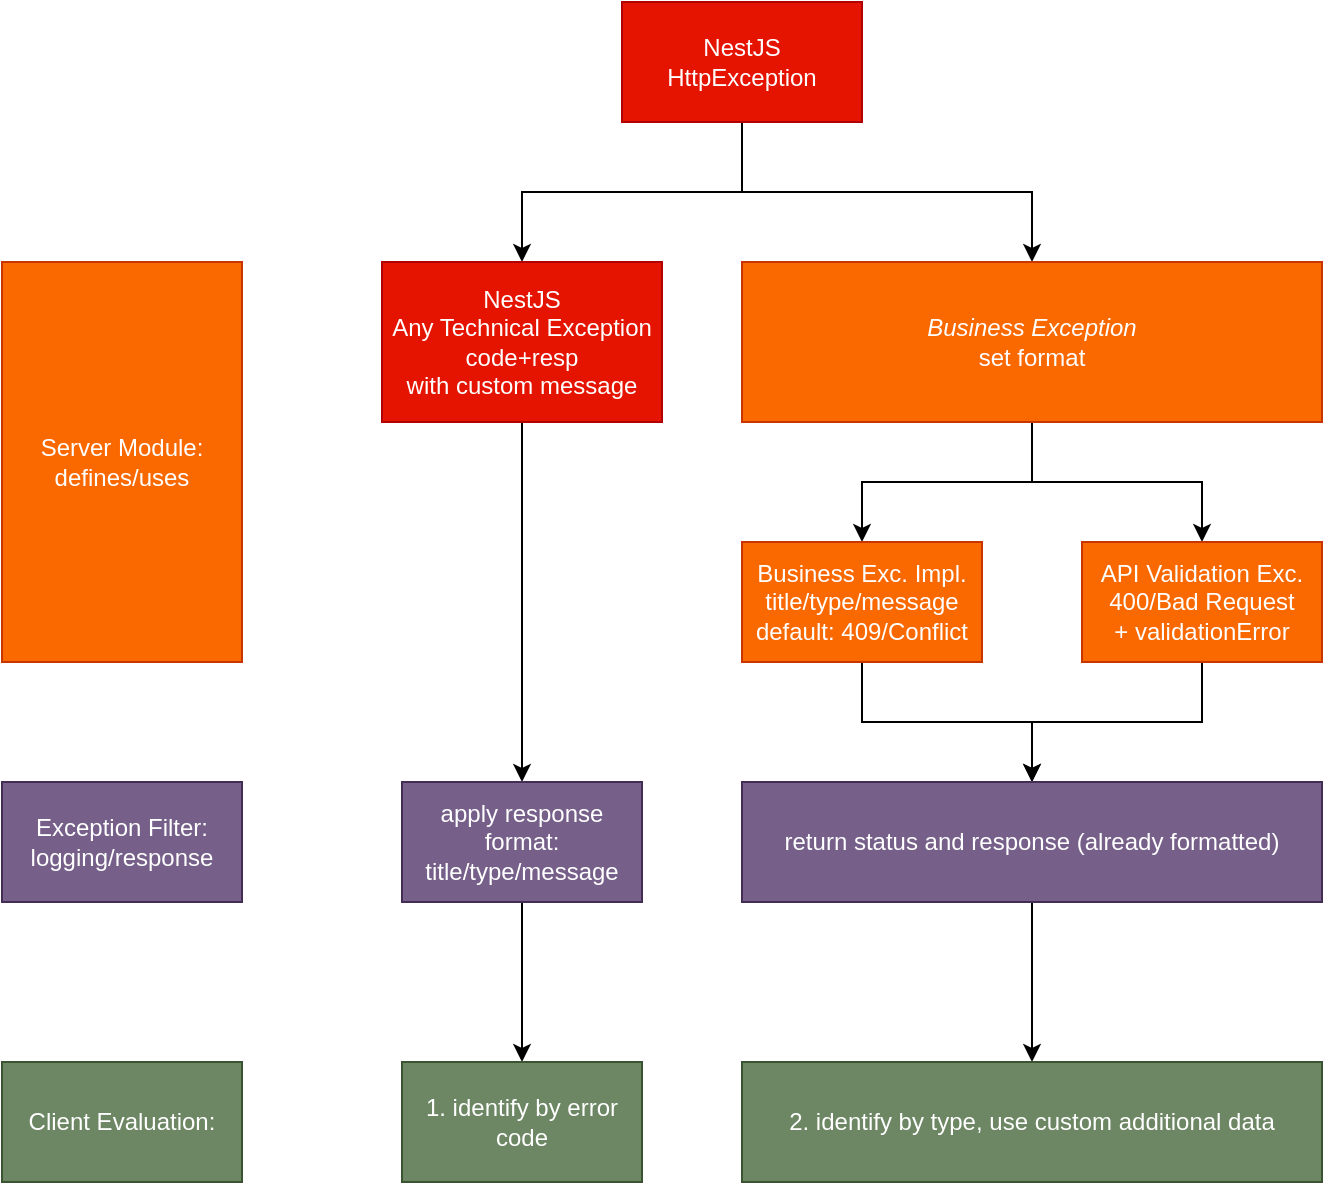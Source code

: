 <mxfile>
    <diagram id="ib5NyIqzP1NXBs57_w-h" name="Page-1">
        <mxGraphModel dx="1622" dy="520" grid="1" gridSize="10" guides="1" tooltips="1" connect="1" arrows="1" fold="1" page="1" pageScale="1" pageWidth="827" pageHeight="1169" math="0" shadow="0">
            <root>
                <mxCell id="0"/>
                <mxCell id="1" parent="0"/>
                <mxCell id="4" value="" style="edgeStyle=orthogonalEdgeStyle;rounded=0;orthogonalLoop=1;jettySize=auto;html=1;" edge="1" parent="1" source="2" target="3">
                    <mxGeometry relative="1" as="geometry"/>
                </mxCell>
                <mxCell id="7" value="" style="edgeStyle=orthogonalEdgeStyle;rounded=0;orthogonalLoop=1;jettySize=auto;html=1;" edge="1" parent="1" source="2" target="5">
                    <mxGeometry relative="1" as="geometry"/>
                </mxCell>
                <mxCell id="13" value="" style="edgeStyle=orthogonalEdgeStyle;rounded=0;orthogonalLoop=1;jettySize=auto;html=1;exitX=0.5;exitY=1;exitDx=0;exitDy=0;" edge="1" parent="1" source="5" target="12">
                    <mxGeometry relative="1" as="geometry">
                        <mxPoint x="420" y="270" as="sourcePoint"/>
                        <Array as="points">
                            <mxPoint x="505" y="320"/>
                            <mxPoint x="590" y="320"/>
                        </Array>
                    </mxGeometry>
                </mxCell>
                <mxCell id="2" value="NestJS&lt;br&gt;HttpException" style="rounded=0;whiteSpace=wrap;html=1;fillColor=#e51400;strokeColor=#B20000;fontColor=#ffffff;" vertex="1" parent="1">
                    <mxGeometry x="300" y="80" width="120" height="60" as="geometry"/>
                </mxCell>
                <mxCell id="11" value="" style="edgeStyle=orthogonalEdgeStyle;rounded=0;orthogonalLoop=1;jettySize=auto;html=1;" edge="1" parent="1" source="3" target="10">
                    <mxGeometry relative="1" as="geometry"/>
                </mxCell>
                <mxCell id="3" value="NestJS&lt;br&gt;Any Technical Exception&lt;br&gt;code+resp&lt;br&gt;with custom message" style="whiteSpace=wrap;html=1;rounded=0;fillColor=#e51400;strokeColor=#B20000;fontColor=#ffffff;" vertex="1" parent="1">
                    <mxGeometry x="180" y="210" width="140" height="80" as="geometry"/>
                </mxCell>
                <mxCell id="9" value="" style="edgeStyle=orthogonalEdgeStyle;rounded=0;orthogonalLoop=1;jettySize=auto;html=1;" edge="1" parent="1" source="5" target="8">
                    <mxGeometry relative="1" as="geometry"/>
                </mxCell>
                <mxCell id="5" value="&lt;i&gt;Business Exception&lt;br&gt;&lt;/i&gt;set format" style="whiteSpace=wrap;html=1;rounded=0;fillColor=#fa6800;strokeColor=#C73500;fontColor=#ffffff;" vertex="1" parent="1">
                    <mxGeometry x="360" y="210" width="290" height="80" as="geometry"/>
                </mxCell>
                <mxCell id="15" value="" style="edgeStyle=orthogonalEdgeStyle;rounded=0;orthogonalLoop=1;jettySize=auto;html=1;" edge="1" parent="1" source="8" target="14">
                    <mxGeometry relative="1" as="geometry"/>
                </mxCell>
                <mxCell id="8" value="Business Exc. Impl.&lt;br&gt;title/type/message&lt;br&gt;default: 409/Conflict" style="whiteSpace=wrap;html=1;rounded=0;fillColor=#fa6800;strokeColor=#C73500;fontColor=#ffffff;" vertex="1" parent="1">
                    <mxGeometry x="360" y="350" width="120" height="60" as="geometry"/>
                </mxCell>
                <mxCell id="18" value="" style="edgeStyle=orthogonalEdgeStyle;rounded=0;orthogonalLoop=1;jettySize=auto;html=1;" edge="1" parent="1" source="10" target="17">
                    <mxGeometry relative="1" as="geometry"/>
                </mxCell>
                <mxCell id="10" value="apply response format: &lt;br&gt;title/type/message" style="whiteSpace=wrap;html=1;rounded=0;fillColor=#76608a;strokeColor=#432D57;fontColor=#ffffff;" vertex="1" parent="1">
                    <mxGeometry x="190" y="470" width="120" height="60" as="geometry"/>
                </mxCell>
                <mxCell id="16" value="" style="edgeStyle=orthogonalEdgeStyle;rounded=0;orthogonalLoop=1;jettySize=auto;html=1;" edge="1" parent="1" source="12" target="14">
                    <mxGeometry relative="1" as="geometry"/>
                </mxCell>
                <mxCell id="12" value="API Validation Exc.&lt;br&gt;400/Bad Request&lt;br&gt;+ validationError" style="whiteSpace=wrap;html=1;rounded=0;fillColor=#fa6800;strokeColor=#C73500;fontColor=#ffffff;" vertex="1" parent="1">
                    <mxGeometry x="530" y="350" width="120" height="60" as="geometry"/>
                </mxCell>
                <mxCell id="20" value="" style="edgeStyle=orthogonalEdgeStyle;rounded=0;orthogonalLoop=1;jettySize=auto;html=1;" edge="1" parent="1" source="14" target="19">
                    <mxGeometry relative="1" as="geometry"/>
                </mxCell>
                <mxCell id="14" value="return status and response (already formatted)" style="whiteSpace=wrap;html=1;rounded=0;fillColor=#76608a;strokeColor=#432D57;fontColor=#ffffff;" vertex="1" parent="1">
                    <mxGeometry x="360" y="470" width="290" height="60" as="geometry"/>
                </mxCell>
                <mxCell id="17" value="1. identify by error code" style="whiteSpace=wrap;html=1;rounded=0;fontColor=#ffffff;strokeColor=#3A5431;fillColor=#6d8764;" vertex="1" parent="1">
                    <mxGeometry x="190" y="610" width="120" height="60" as="geometry"/>
                </mxCell>
                <mxCell id="19" value="2. identify by type, use custom additional data" style="whiteSpace=wrap;html=1;rounded=0;fontColor=#ffffff;strokeColor=#3A5431;fillColor=#6d8764;" vertex="1" parent="1">
                    <mxGeometry x="360" y="610" width="290" height="60" as="geometry"/>
                </mxCell>
                <mxCell id="21" value="Exception Filter:&lt;br&gt;logging/response" style="whiteSpace=wrap;html=1;rounded=0;fontColor=#ffffff;strokeColor=#432D57;fillColor=#76608a;" vertex="1" parent="1">
                    <mxGeometry x="-10" y="470" width="120" height="60" as="geometry"/>
                </mxCell>
                <mxCell id="23" value="Client Evaluation:" style="whiteSpace=wrap;html=1;rounded=0;fontColor=#ffffff;strokeColor=#3A5431;fillColor=#6d8764;" vertex="1" parent="1">
                    <mxGeometry x="-10" y="610" width="120" height="60" as="geometry"/>
                </mxCell>
                <mxCell id="25" value="Server Module:&lt;br&gt;defines/uses" style="whiteSpace=wrap;html=1;rounded=0;fontColor=#ffffff;strokeColor=#C73500;fillColor=#fa6800;" vertex="1" parent="1">
                    <mxGeometry x="-10" y="210" width="120" height="200" as="geometry"/>
                </mxCell>
            </root>
        </mxGraphModel>
    </diagram>
</mxfile>
